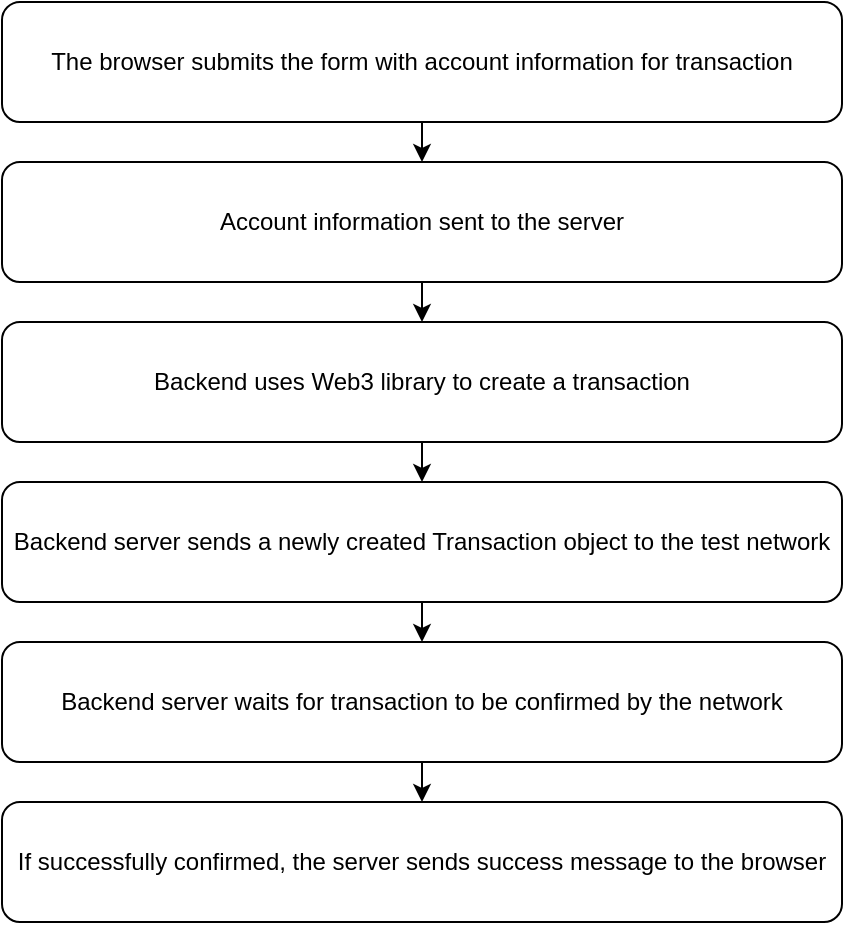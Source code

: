 <mxfile version="20.8.16" type="device" pages="3"><diagram name="transaction-process" id="a4ON8P8ULW0y8mIL3rkW"><mxGraphModel dx="954" dy="609" grid="1" gridSize="10" guides="1" tooltips="1" connect="1" arrows="1" fold="1" page="1" pageScale="1" pageWidth="1200" pageHeight="1920" math="0" shadow="0"><root><mxCell id="0"/><mxCell id="1" parent="0"/><mxCell id="am9t6v4WioveZdNrqZHB-11" style="edgeStyle=orthogonalEdgeStyle;rounded=0;orthogonalLoop=1;jettySize=auto;html=1;exitX=0.5;exitY=1;exitDx=0;exitDy=0;entryX=0.5;entryY=0;entryDx=0;entryDy=0;" parent="1" source="am9t6v4WioveZdNrqZHB-2" target="am9t6v4WioveZdNrqZHB-4" edge="1"><mxGeometry relative="1" as="geometry"/></mxCell><mxCell id="am9t6v4WioveZdNrqZHB-2" value="The browser submits the form with account information for transaction" style="rounded=1;whiteSpace=wrap;html=1;" parent="1" vertex="1"><mxGeometry x="40" y="80" width="420" height="60" as="geometry"/></mxCell><mxCell id="am9t6v4WioveZdNrqZHB-12" style="edgeStyle=orthogonalEdgeStyle;rounded=0;orthogonalLoop=1;jettySize=auto;html=1;exitX=0.5;exitY=1;exitDx=0;exitDy=0;entryX=0.5;entryY=0;entryDx=0;entryDy=0;" parent="1" source="am9t6v4WioveZdNrqZHB-4" target="am9t6v4WioveZdNrqZHB-6" edge="1"><mxGeometry relative="1" as="geometry"/></mxCell><mxCell id="am9t6v4WioveZdNrqZHB-4" value="Account information sent to the server" style="rounded=1;whiteSpace=wrap;html=1;" parent="1" vertex="1"><mxGeometry x="40" y="160" width="420" height="60" as="geometry"/></mxCell><mxCell id="am9t6v4WioveZdNrqZHB-13" style="edgeStyle=orthogonalEdgeStyle;rounded=0;orthogonalLoop=1;jettySize=auto;html=1;exitX=0.5;exitY=1;exitDx=0;exitDy=0;entryX=0.5;entryY=0;entryDx=0;entryDy=0;" parent="1" source="am9t6v4WioveZdNrqZHB-6" target="am9t6v4WioveZdNrqZHB-8" edge="1"><mxGeometry relative="1" as="geometry"/></mxCell><mxCell id="am9t6v4WioveZdNrqZHB-6" value="Backend uses Web3 library to create a transaction" style="rounded=1;whiteSpace=wrap;html=1;" parent="1" vertex="1"><mxGeometry x="40" y="240" width="420" height="60" as="geometry"/></mxCell><mxCell id="am9t6v4WioveZdNrqZHB-14" style="edgeStyle=orthogonalEdgeStyle;rounded=0;orthogonalLoop=1;jettySize=auto;html=1;exitX=0.5;exitY=1;exitDx=0;exitDy=0;entryX=0.5;entryY=0;entryDx=0;entryDy=0;" parent="1" source="am9t6v4WioveZdNrqZHB-8" target="am9t6v4WioveZdNrqZHB-9" edge="1"><mxGeometry relative="1" as="geometry"/></mxCell><mxCell id="am9t6v4WioveZdNrqZHB-8" value="Backend server sends a newly created Transaction object to the test network" style="rounded=1;whiteSpace=wrap;html=1;" parent="1" vertex="1"><mxGeometry x="40" y="320" width="420" height="60" as="geometry"/></mxCell><mxCell id="am9t6v4WioveZdNrqZHB-15" style="edgeStyle=orthogonalEdgeStyle;rounded=0;orthogonalLoop=1;jettySize=auto;html=1;exitX=0.5;exitY=1;exitDx=0;exitDy=0;entryX=0.5;entryY=0;entryDx=0;entryDy=0;" parent="1" source="am9t6v4WioveZdNrqZHB-9" target="am9t6v4WioveZdNrqZHB-10" edge="1"><mxGeometry relative="1" as="geometry"/></mxCell><mxCell id="am9t6v4WioveZdNrqZHB-9" value="Backend server waits for transaction to be confirmed by the network" style="rounded=1;whiteSpace=wrap;html=1;" parent="1" vertex="1"><mxGeometry x="40" y="400" width="420" height="60" as="geometry"/></mxCell><mxCell id="am9t6v4WioveZdNrqZHB-10" value="If successfully confirmed, the server sends success message to the browser" style="rounded=1;whiteSpace=wrap;html=1;" parent="1" vertex="1"><mxGeometry x="40" y="480" width="420" height="60" as="geometry"/></mxCell></root></mxGraphModel></diagram><diagram id="lqv355_UbB-qQLnyH_rE" name="Ethereum Network"><mxGraphModel dx="954" dy="609" grid="1" gridSize="10" guides="1" tooltips="1" connect="1" arrows="1" fold="1" page="1" pageScale="1" pageWidth="1200" pageHeight="1920" math="0" shadow="0"><root><mxCell id="0"/><mxCell id="1" parent="0"/><mxCell id="MaYMWI3yHY56VyACtCxA-1" value="" style="rounded=0;whiteSpace=wrap;html=1;" parent="1" vertex="1"><mxGeometry x="430" y="290" width="120" height="60" as="geometry"/></mxCell><mxCell id="MaYMWI3yHY56VyACtCxA-2" value="" style="rounded=0;whiteSpace=wrap;html=1;" parent="1" vertex="1"><mxGeometry x="360" y="120" width="400" height="360" as="geometry"/></mxCell><mxCell id="MaYMWI3yHY56VyACtCxA-9" style="edgeStyle=orthogonalEdgeStyle;rounded=0;orthogonalLoop=1;jettySize=auto;html=1;exitX=1;exitY=0.5;exitDx=0;exitDy=0;" parent="1" source="MaYMWI3yHY56VyACtCxA-3" target="MaYMWI3yHY56VyACtCxA-4" edge="1"><mxGeometry relative="1" as="geometry"/></mxCell><mxCell id="MaYMWI3yHY56VyACtCxA-10" style="edgeStyle=orthogonalEdgeStyle;rounded=0;orthogonalLoop=1;jettySize=auto;html=1;exitX=0.5;exitY=1;exitDx=0;exitDy=0;entryX=0;entryY=0.5;entryDx=0;entryDy=0;" parent="1" source="MaYMWI3yHY56VyACtCxA-3" target="MaYMWI3yHY56VyACtCxA-6" edge="1"><mxGeometry relative="1" as="geometry"/></mxCell><mxCell id="MaYMWI3yHY56VyACtCxA-3" value="Node" style="rounded=1;whiteSpace=wrap;html=1;" parent="1" vertex="1"><mxGeometry x="390" y="190" width="100" height="50" as="geometry"/></mxCell><mxCell id="MaYMWI3yHY56VyACtCxA-13" style="edgeStyle=orthogonalEdgeStyle;rounded=0;orthogonalLoop=1;jettySize=auto;html=1;exitX=1;exitY=0.5;exitDx=0;exitDy=0;entryX=0.75;entryY=0;entryDx=0;entryDy=0;" parent="1" source="MaYMWI3yHY56VyACtCxA-4" target="MaYMWI3yHY56VyACtCxA-5" edge="1"><mxGeometry relative="1" as="geometry"/></mxCell><mxCell id="MaYMWI3yHY56VyACtCxA-4" value="Node" style="rounded=1;whiteSpace=wrap;html=1;" parent="1" vertex="1"><mxGeometry x="530" y="150" width="100" height="50" as="geometry"/></mxCell><mxCell id="MaYMWI3yHY56VyACtCxA-5" value="Node" style="rounded=1;whiteSpace=wrap;html=1;" parent="1" vertex="1"><mxGeometry x="630" y="240" width="100" height="50" as="geometry"/></mxCell><mxCell id="MaYMWI3yHY56VyACtCxA-14" style="edgeStyle=orthogonalEdgeStyle;rounded=0;orthogonalLoop=1;jettySize=auto;html=1;exitX=0.75;exitY=0;exitDx=0;exitDy=0;entryX=0.75;entryY=1;entryDx=0;entryDy=0;" parent="1" source="MaYMWI3yHY56VyACtCxA-6" target="MaYMWI3yHY56VyACtCxA-4" edge="1"><mxGeometry relative="1" as="geometry"/></mxCell><mxCell id="MaYMWI3yHY56VyACtCxA-6" value="Node" style="rounded=1;whiteSpace=wrap;html=1;" parent="1" vertex="1"><mxGeometry x="480" y="290" width="100" height="50" as="geometry"/></mxCell><mxCell id="MaYMWI3yHY56VyACtCxA-11" style="edgeStyle=orthogonalEdgeStyle;rounded=0;orthogonalLoop=1;jettySize=auto;html=1;exitX=0.5;exitY=0;exitDx=0;exitDy=0;" parent="1" source="MaYMWI3yHY56VyACtCxA-7" target="MaYMWI3yHY56VyACtCxA-6" edge="1"><mxGeometry relative="1" as="geometry"/></mxCell><mxCell id="MaYMWI3yHY56VyACtCxA-15" style="edgeStyle=orthogonalEdgeStyle;rounded=0;orthogonalLoop=1;jettySize=auto;html=1;exitX=0.75;exitY=1;exitDx=0;exitDy=0;entryX=0.5;entryY=1;entryDx=0;entryDy=0;" parent="1" source="MaYMWI3yHY56VyACtCxA-7" target="MaYMWI3yHY56VyACtCxA-8" edge="1"><mxGeometry relative="1" as="geometry"/></mxCell><mxCell id="MaYMWI3yHY56VyACtCxA-7" value="Node" style="rounded=1;whiteSpace=wrap;html=1;" parent="1" vertex="1"><mxGeometry x="410" y="390" width="100" height="50" as="geometry"/></mxCell><mxCell id="MaYMWI3yHY56VyACtCxA-12" style="edgeStyle=orthogonalEdgeStyle;rounded=0;orthogonalLoop=1;jettySize=auto;html=1;exitX=0;exitY=0.5;exitDx=0;exitDy=0;" parent="1" source="MaYMWI3yHY56VyACtCxA-8" target="MaYMWI3yHY56VyACtCxA-5" edge="1"><mxGeometry relative="1" as="geometry"/></mxCell><mxCell id="MaYMWI3yHY56VyACtCxA-8" value="Node" style="rounded=1;whiteSpace=wrap;html=1;" parent="1" vertex="1"><mxGeometry x="620" y="370" width="100" height="50" as="geometry"/></mxCell><mxCell id="MaYMWI3yHY56VyACtCxA-17" style="edgeStyle=orthogonalEdgeStyle;rounded=0;orthogonalLoop=1;jettySize=auto;html=1;exitX=1;exitY=0.5;exitDx=0;exitDy=0;entryX=0;entryY=0.5;entryDx=0;entryDy=0;" parent="1" source="MaYMWI3yHY56VyACtCxA-16" target="MaYMWI3yHY56VyACtCxA-3" edge="1"><mxGeometry relative="1" as="geometry"/></mxCell><mxCell id="MaYMWI3yHY56VyACtCxA-16" value="Transaction" style="shape=hexagon;perimeter=hexagonPerimeter2;whiteSpace=wrap;html=1;fixedSize=1;fillColor=#d5e8d4;strokeColor=#82b366;" parent="1" vertex="1"><mxGeometry x="190" y="240" width="120" height="90" as="geometry"/></mxCell><mxCell id="MaYMWI3yHY56VyACtCxA-18" value="&lt;b&gt;&lt;font style=&quot;font-size: 18px;&quot;&gt;Ethereum Network&lt;/font&gt;&lt;/b&gt;" style="text;strokeColor=none;align=center;fillColor=none;html=1;verticalAlign=middle;whiteSpace=wrap;rounded=0;" parent="1" vertex="1"><mxGeometry x="430" y="80" width="260" height="30" as="geometry"/></mxCell></root></mxGraphModel></diagram><diagram id="_8I7QxgLjgUsqi5mdmog" name="Node Structure"><mxGraphModel dx="954" dy="609" grid="1" gridSize="10" guides="1" tooltips="1" connect="1" arrows="1" fold="1" page="1" pageScale="1" pageWidth="1200" pageHeight="1920" math="0" shadow="0"><root><mxCell id="0"/><mxCell id="1" parent="0"/><mxCell id="aknk2KS2f7uLSa8wP_Q0-2" value="" style="rounded=1;whiteSpace=wrap;html=1;" vertex="1" parent="1"><mxGeometry x="320" y="200" width="280" height="280" as="geometry"/></mxCell><mxCell id="aknk2KS2f7uLSa8wP_Q0-3" value="&lt;font style=&quot;font-size: 20px;&quot;&gt;&lt;b&gt;Node&lt;/b&gt;&lt;/font&gt;" style="text;strokeColor=none;align=center;fillColor=none;html=1;verticalAlign=middle;whiteSpace=wrap;rounded=0;" vertex="1" parent="1"><mxGeometry x="430" y="160" width="60" height="30" as="geometry"/></mxCell><mxCell id="aknk2KS2f7uLSa8wP_Q0-4" value="Copy of Blockchain" style="rounded=0;whiteSpace=wrap;html=1;fontSize=20;" vertex="1" parent="1"><mxGeometry x="340" y="230" width="240" height="60" as="geometry"/></mxCell><mxCell id="aknk2KS2f7uLSa8wP_Q0-6" value="&lt;font style=&quot;font-size: 13px;&quot;&gt;Transaction 1&lt;/font&gt;" style="rounded=1;whiteSpace=wrap;html=1;fontSize=20;align=center;fillColor=#d5e8d4;strokeColor=#82b366;" vertex="1" parent="1"><mxGeometry x="355" y="330" width="95" height="40" as="geometry"/></mxCell><mxCell id="aknk2KS2f7uLSa8wP_Q0-7" value="&lt;font style=&quot;font-size: 12px;&quot;&gt;Transaction 2&lt;/font&gt;" style="rounded=1;whiteSpace=wrap;html=1;fontSize=20;align=center;" vertex="1" parent="1"><mxGeometry x="355" y="370" width="95" height="40" as="geometry"/></mxCell><mxCell id="aknk2KS2f7uLSa8wP_Q0-8" value="&lt;font style=&quot;font-size: 13px;&quot;&gt;Transaction 3&lt;/font&gt;" style="rounded=1;whiteSpace=wrap;html=1;fontSize=20;align=center;" vertex="1" parent="1"><mxGeometry x="355" y="410" width="95" height="40" as="geometry"/></mxCell><mxCell id="aknk2KS2f7uLSa8wP_Q0-10" value="&lt;b&gt;Block&lt;/b&gt;" style="text;strokeColor=none;align=center;fillColor=none;html=1;verticalAlign=middle;whiteSpace=wrap;rounded=0;fontSize=12;" vertex="1" parent="1"><mxGeometry x="470" y="370" width="60" height="40" as="geometry"/></mxCell><mxCell id="aknk2KS2f7uLSa8wP_Q0-13" value="" style="endArrow=classic;html=1;rounded=0;fontSize=12;exitX=1;exitY=0;exitDx=0;exitDy=0;entryX=0.5;entryY=1;entryDx=0;entryDy=0;" edge="1" parent="1" source="aknk2KS2f7uLSa8wP_Q0-6" target="aknk2KS2f7uLSa8wP_Q0-4"><mxGeometry width="50" height="50" relative="1" as="geometry"><mxPoint x="460" y="340" as="sourcePoint"/><mxPoint x="510" y="290" as="targetPoint"/></mxGeometry></mxCell></root></mxGraphModel></diagram></mxfile>